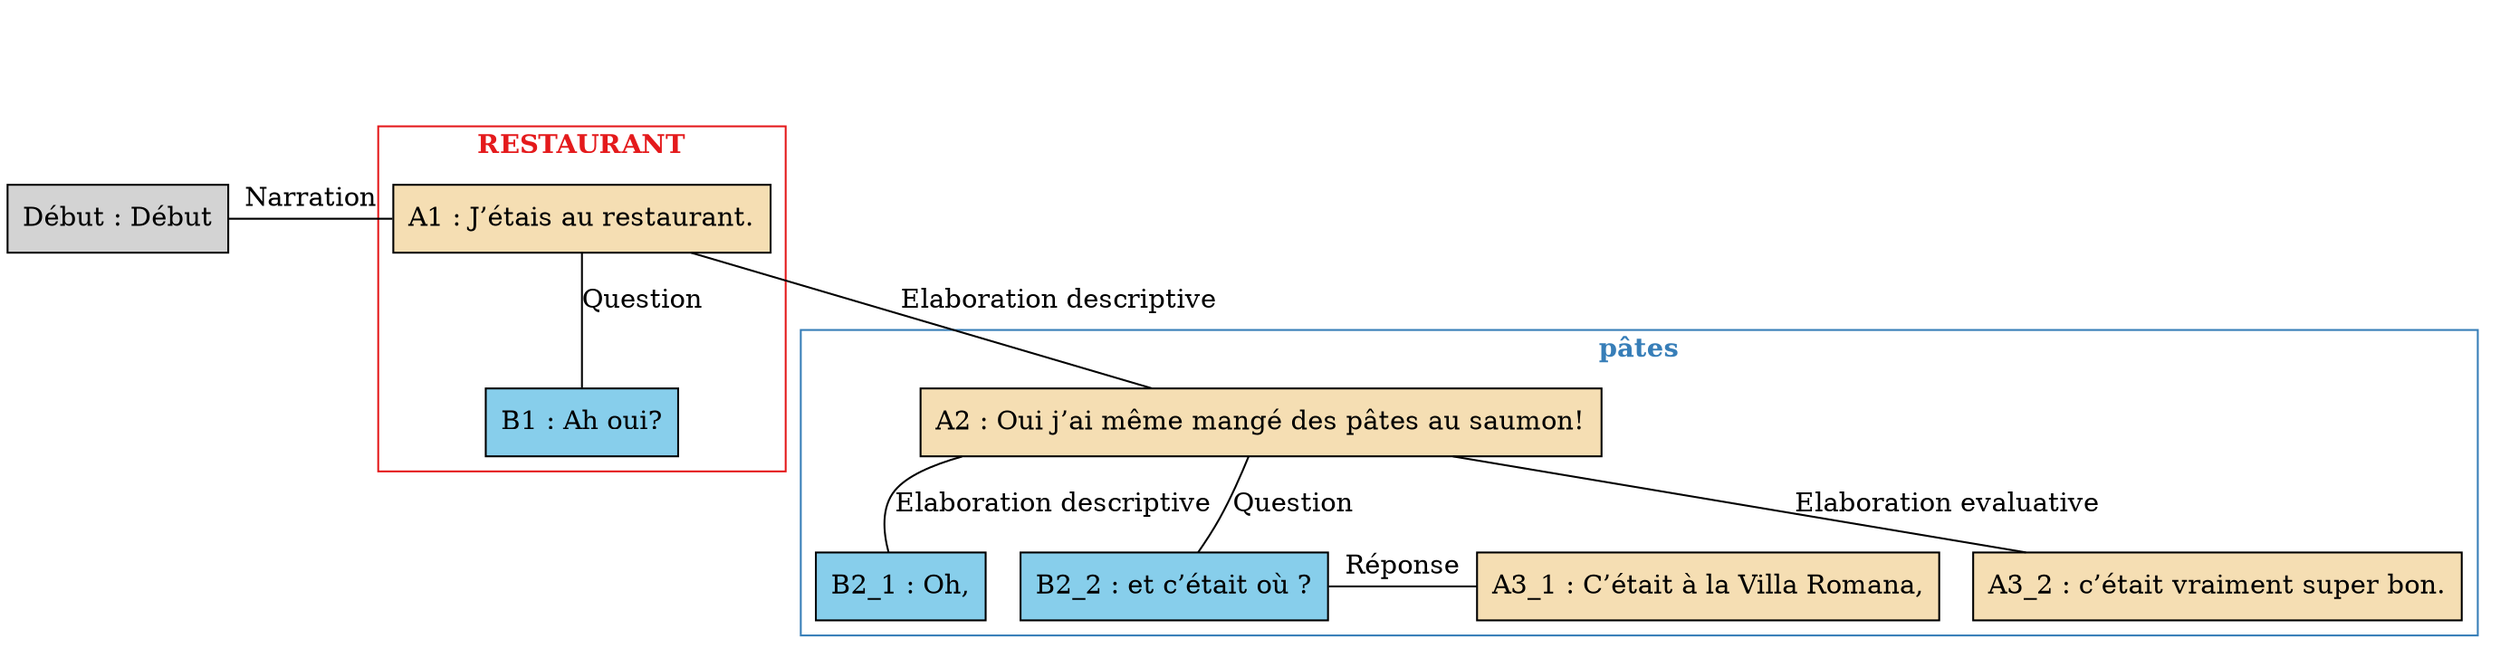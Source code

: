 digraph A03 {
	node [shape=box style=filled]
	newrank=true
	zero [style=invis]
	"Début" [label="Début : Début"]
	A1 [label="A1 : J’étais au restaurant." fillcolor=wheat]
	B1 [label="B1 : Ah oui?" fillcolor=skyblue]
	A2 [label="A2 : Oui j’ai même mangé des pâtes au saumon!" fillcolor=wheat]
	B2_1 [label="B2_1 : Oh," fillcolor=skyblue]
	B2_2 [label="B2_2 : et c’était où ?" fillcolor=skyblue]
	A3_1 [label="A3_1 : C’était à la Villa Romana," fillcolor=wheat]
	A3_2 [label="A3_2 : c’était vraiment super bon." fillcolor=wheat]
	zero -> "Début" [label="" style=invis]
	zero -> A1 [style=invis weight=1]
	"Début" -> A1 [label=Narration constraint=false dir=none]
	A1 -> B1 [label=Question dir=none weight=2]
	A1 -> A2 [label="Elaboration descriptive" dir=none weight=2]
	A2 -> B2_1 [label="Elaboration descriptive" dir=none weight=2]
	A2 -> B2_2 [label=Question dir=none weight=2]
	A2 -> A3_1 [style=invis weight=1]
	B2_2 -> A3_1 [label="Réponse" constraint=false dir=none]
	A2 -> A3_2 [label="Elaboration evaluative" dir=none weight=2]
	subgraph cluster_1 {
		label=<<B>RESTAURANT</B>>
		colorscheme=set19
		color=1
		fontcolor=1
		A1
		B1
	}
	subgraph cluster_2 {
		label=<<B>pâtes</B>>
		colorscheme=set19
		color=2
		fontcolor=2
		A2
		B2_1
		B2_2
		A3_1
		A3_2
	}
}
